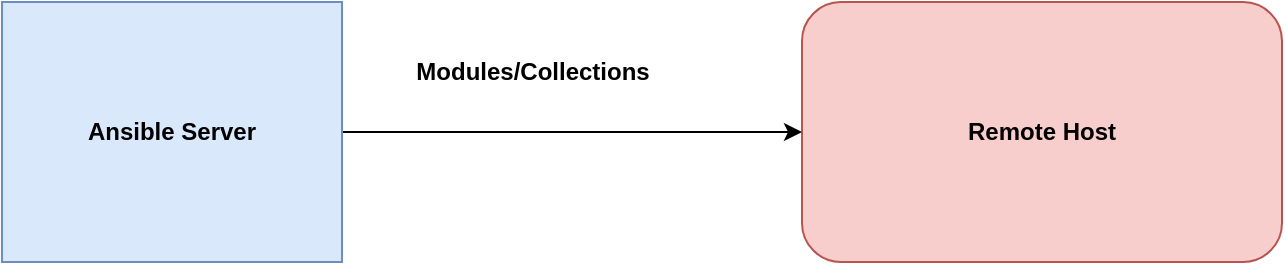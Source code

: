 <mxfile version="27.1.3">
  <diagram name="Page-1" id="dR1q87yiB_YSjLnddUBI">
    <mxGraphModel dx="1251" dy="660" grid="1" gridSize="10" guides="1" tooltips="1" connect="1" arrows="1" fold="1" page="1" pageScale="1" pageWidth="850" pageHeight="1100" math="0" shadow="0">
      <root>
        <mxCell id="0" />
        <mxCell id="1" parent="0" />
        <mxCell id="J7oXDGR-yPXa7QncDIFQ-1" value="&lt;b&gt;Remote Host&lt;/b&gt;" style="rounded=1;whiteSpace=wrap;html=1;fillColor=#f8cecc;strokeColor=#b85450;" vertex="1" parent="1">
          <mxGeometry x="400" y="40" width="240" height="130" as="geometry" />
        </mxCell>
        <mxCell id="J7oXDGR-yPXa7QncDIFQ-3" style="edgeStyle=orthogonalEdgeStyle;rounded=0;orthogonalLoop=1;jettySize=auto;html=1;entryX=0;entryY=0.5;entryDx=0;entryDy=0;" edge="1" parent="1" source="J7oXDGR-yPXa7QncDIFQ-2" target="J7oXDGR-yPXa7QncDIFQ-1">
          <mxGeometry relative="1" as="geometry" />
        </mxCell>
        <mxCell id="J7oXDGR-yPXa7QncDIFQ-2" value="&lt;b&gt;Ansible Server&lt;/b&gt;" style="rounded=0;whiteSpace=wrap;html=1;fillColor=#dae8fc;strokeColor=#6c8ebf;" vertex="1" parent="1">
          <mxGeometry y="40" width="170" height="130" as="geometry" />
        </mxCell>
        <mxCell id="J7oXDGR-yPXa7QncDIFQ-4" value="&lt;b&gt;Modules/Collections&lt;/b&gt;" style="text;html=1;align=center;verticalAlign=middle;resizable=0;points=[];autosize=1;strokeColor=none;fillColor=none;" vertex="1" parent="1">
          <mxGeometry x="195" y="60" width="140" height="30" as="geometry" />
        </mxCell>
      </root>
    </mxGraphModel>
  </diagram>
</mxfile>
